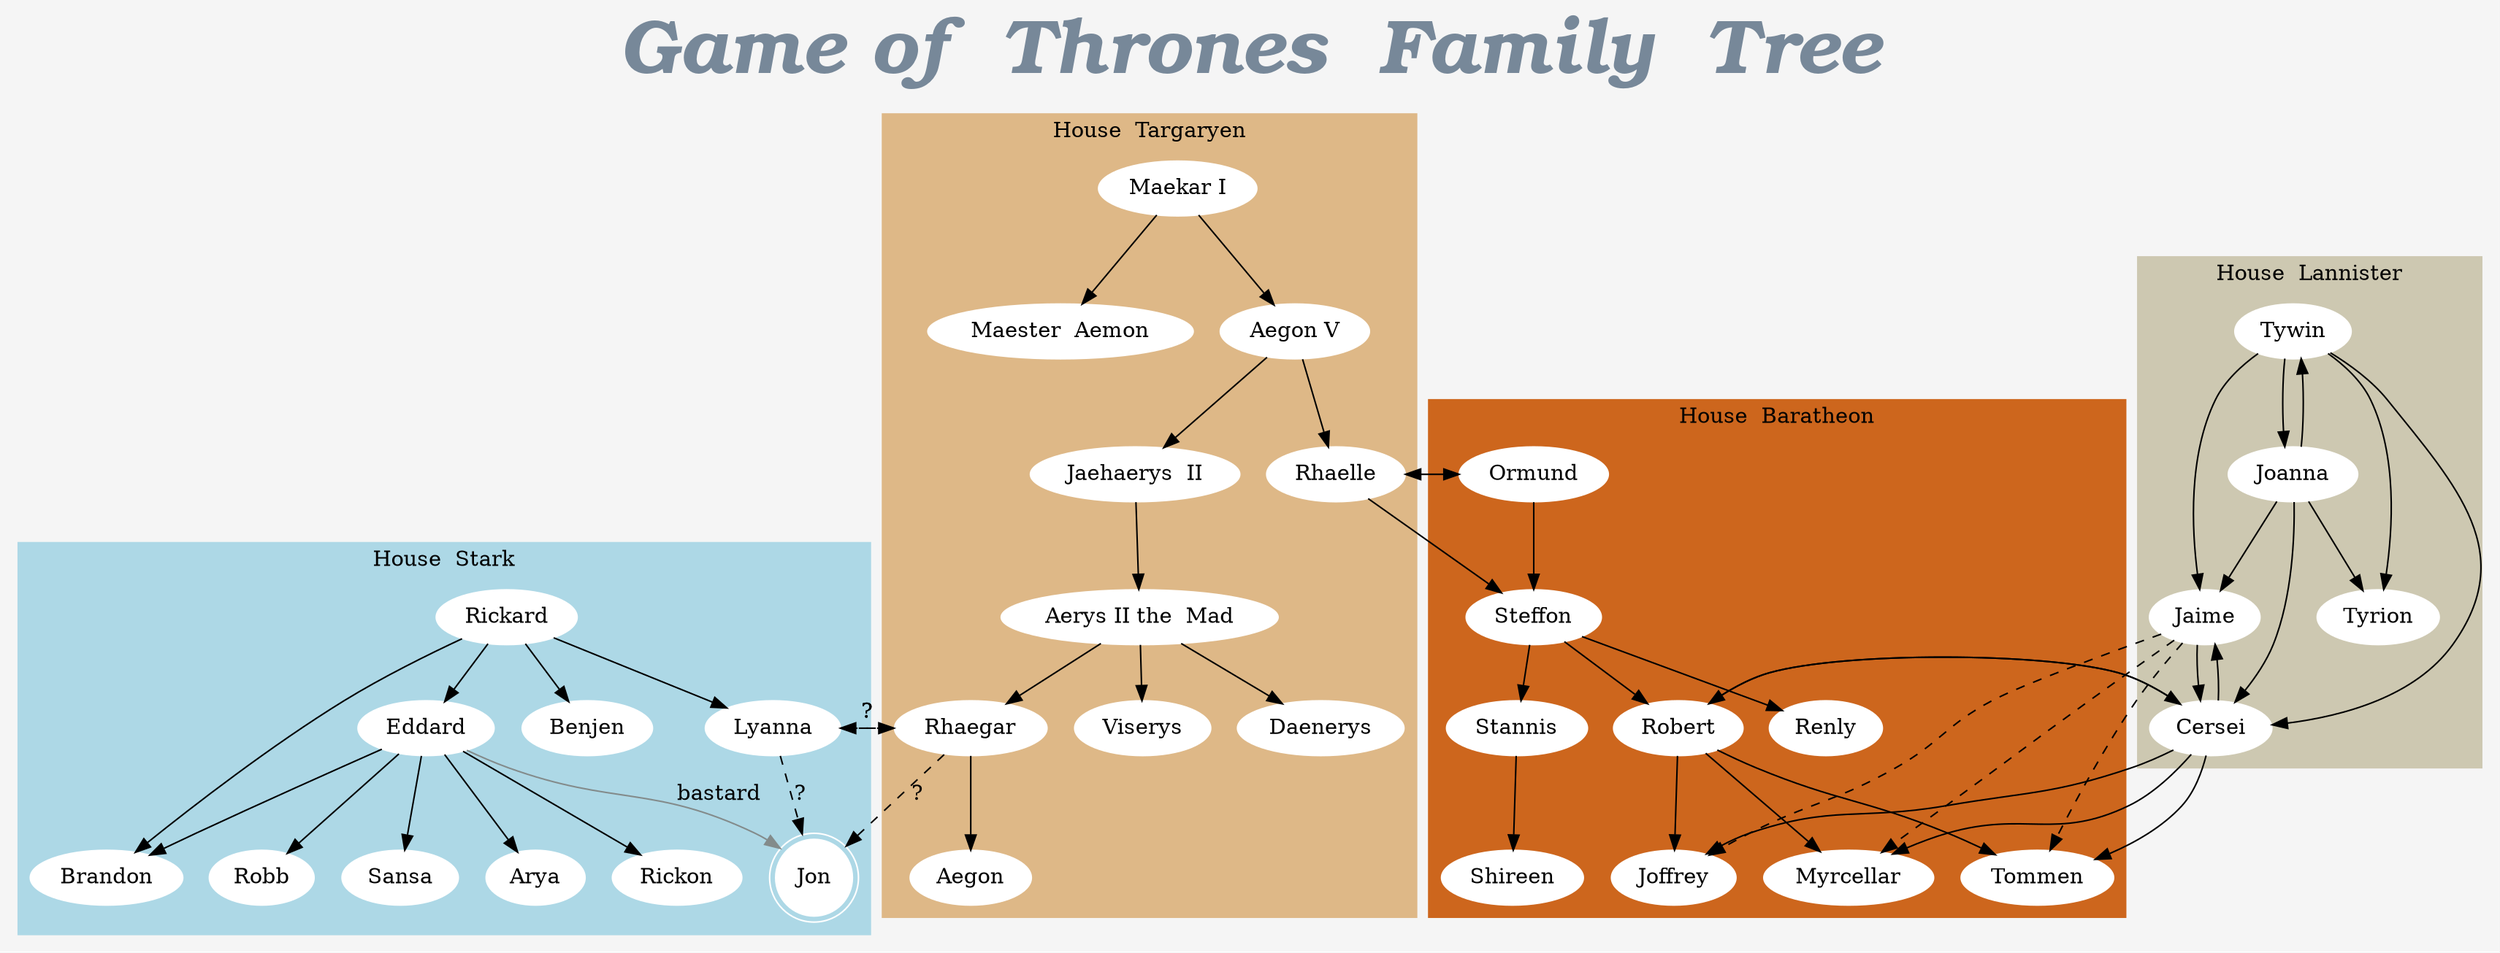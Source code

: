 digraph  GOT{

graph[bgcolor=whitesmoke]

subgraph  cluster_stark
{

style=filled;

color=lightblue;

label="House  Stark";

node [style=filled ,color=white];

Rickard;

Brandon; Eddard; Benjen; Lyanna;

Robb; Sansa; Arya; Brandon; Rickon;

node [shape=doublecircle , style=filled , color=white];

Jon;

Rickard ->Brandon;

Rickard ->Eddard;

Rickard ->Benjen;

Rickard ->Lyanna;

Eddard ->Robb;

Eddard ->Sansa;

Eddard ->Arya;

Eddard ->Brandon;

Eddard ->Rickon;

Eddard ->Jon [label="bastard",color=azure4 ];

}

subgraph  cluster_targaryen
{

style=filled;

color=burlywood;

label="House  Targaryen";

node [style=filled ,color=white];

Rhaelle; Rhaegar; Viserys; Daenerys; Aegon;

node [style=filled ,color=white ,label="Maekar I"];

Maekar_I;

node [style=filled ,color=white ,label="Maester  Aemon"];

Maester_Aemon;

node [style=filled ,color=white ,label="Aegon V"];

Aegon_V;

node [style=filled ,color=white ,label="Jaehaerys  II"];

Jaehaerys_II;

node [style=filled ,color=white ,label="Aerys II the  Mad"];
  Aerys_II;

Maekar_I ->Maester_Aemon;

Maekar_I ->Aegon_V;

Aegon_V ->Jaehaerys_II;

Aegon_V ->Rhaelle;

Jaehaerys_II ->Aerys_II;


Aerys_II ->Rhaegar;

Aerys_II ->Viserys;

Aerys_II ->Daenerys;

Rhaegar ->Aegon;

}

subgraph  cluster_baratheon
{

style=filled;

color=chocolate3;

label="House  Baratheon";

node [style=filled ,color=white];

Ormund; Steffon; Robert; Stannis; Renly; Shireen;

Joffrey; Myrcellar; Tommen;

Ormund ->Steffon;

Rhaelle ->Steffon;

Ormund ->Rhaelle;

Rhaelle ->Ormund;

Steffon ->Robert;

Steffon ->Stannis;

Steffon ->Renly;

Stannis ->Shireen;

Robert ->Joffrey;

Robert ->Myrcellar;

Robert ->Tommen;

}

subgraph  cluster_lannister
{

style=filled;

color=cornsilk3;

label="House  Lannister";

node [style=filled ,color=white];

Tywin;Joanna;Jaime;Cersei; Tyrion;

Tywin ->Joanna;

Joanna ->Tywin;

Joanna ->Jaime;

Joanna ->Cersei;

Joanna ->Tyrion;

Tywin ->Jaime;

Tywin ->Cersei;

Tywin ->Tyrion;

Jaime ->Cersei;

Cersei ->Jaime;

Robert ->Cersei;

Cersei ->Robert;

Cersei ->Joffrey;

Cersei ->Myrcellar;

Cersei ->Tommen;

Jaime ->Joffrey [style=dashed ];


Jaime ->Myrcellar [style=dashed ];

Jaime ->Tommen [style=dashed ];

}


Lyanna ->Rhaegar [style=dashed , label="?"];

Rhaegar ->Lyanna [style=dashed , label="?"];

Lyanna ->Jon   [style=dashed , label="?"];

Rhaegar ->Jon [style=dashed , label="?"];


labelloc="t";

fontsize =50;

fontcolor=lightslategrey;

fontname="Bookman  Old  Style  Bold  Italic" ;

label="Game of  Thrones  Family  Tree"

}
